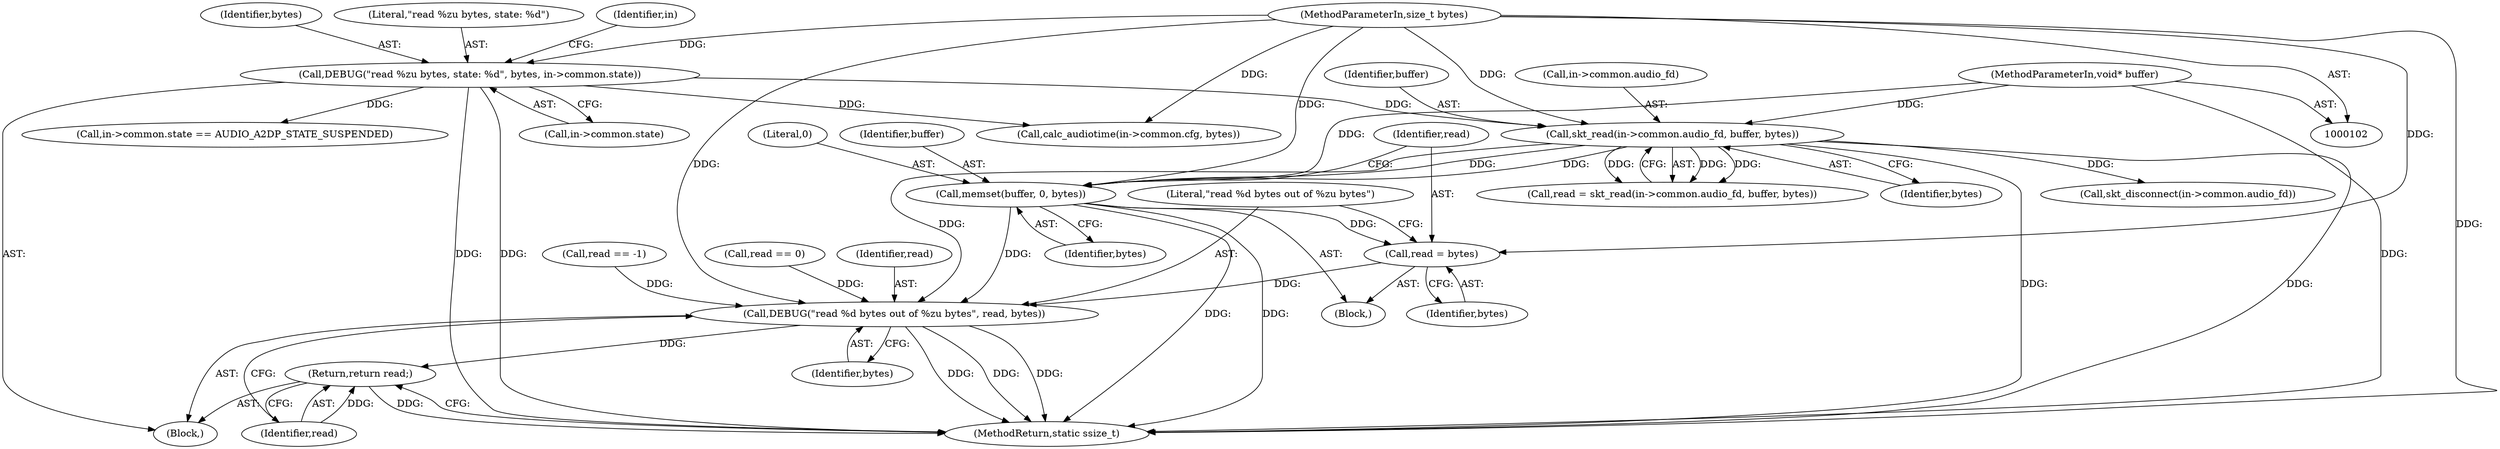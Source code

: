 digraph "0_Android_472271b153c5dc53c28beac55480a8d8434b2d5c_3@API" {
"1000260" [label="(Call,memset(buffer, 0, bytes))"];
"1000218" [label="(Call,skt_read(in->common.audio_fd, buffer, bytes))"];
"1000104" [label="(MethodParameterIn,void* buffer)"];
"1000114" [label="(Call,DEBUG(\"read %zu bytes, state: %d\", bytes, in->common.state))"];
"1000105" [label="(MethodParameterIn,size_t bytes)"];
"1000264" [label="(Call,read = bytes)"];
"1000267" [label="(Call,DEBUG(\"read %d bytes out of %zu bytes\", read, bytes))"];
"1000271" [label="(Return,return read;)"];
"1000224" [label="(Identifier,buffer)"];
"1000116" [label="(Identifier,bytes)"];
"1000227" [label="(Call,read == -1)"];
"1000267" [label="(Call,DEBUG(\"read %d bytes out of %zu bytes\", read, bytes))"];
"1000254" [label="(Call,read == 0)"];
"1000114" [label="(Call,DEBUG(\"read %zu bytes, state: %d\", bytes, in->common.state))"];
"1000265" [label="(Identifier,read)"];
"1000218" [label="(Call,skt_read(in->common.audio_fd, buffer, bytes))"];
"1000123" [label="(Call,in->common.state == AUDIO_A2DP_STATE_SUSPENDED)"];
"1000264" [label="(Call,read = bytes)"];
"1000115" [label="(Literal,\"read %zu bytes, state: %d\")"];
"1000257" [label="(Block,)"];
"1000261" [label="(Identifier,buffer)"];
"1000105" [label="(MethodParameterIn,size_t bytes)"];
"1000219" [label="(Call,in->common.audio_fd)"];
"1000266" [label="(Identifier,bytes)"];
"1000269" [label="(Identifier,read)"];
"1000272" [label="(Identifier,read)"];
"1000126" [label="(Identifier,in)"];
"1000117" [label="(Call,in->common.state)"];
"1000273" [label="(MethodReturn,static ssize_t)"];
"1000106" [label="(Block,)"];
"1000260" [label="(Call,memset(buffer, 0, bytes))"];
"1000271" [label="(Return,return read;)"];
"1000232" [label="(Call,skt_disconnect(in->common.audio_fd))"];
"1000268" [label="(Literal,\"read %d bytes out of %zu bytes\")"];
"1000225" [label="(Identifier,bytes)"];
"1000216" [label="(Call,read = skt_read(in->common.audio_fd, buffer, bytes))"];
"1000172" [label="(Call,calc_audiotime(in->common.cfg, bytes))"];
"1000262" [label="(Literal,0)"];
"1000270" [label="(Identifier,bytes)"];
"1000104" [label="(MethodParameterIn,void* buffer)"];
"1000263" [label="(Identifier,bytes)"];
"1000260" -> "1000257"  [label="AST: "];
"1000260" -> "1000263"  [label="CFG: "];
"1000261" -> "1000260"  [label="AST: "];
"1000262" -> "1000260"  [label="AST: "];
"1000263" -> "1000260"  [label="AST: "];
"1000265" -> "1000260"  [label="CFG: "];
"1000260" -> "1000273"  [label="DDG: "];
"1000260" -> "1000273"  [label="DDG: "];
"1000218" -> "1000260"  [label="DDG: "];
"1000218" -> "1000260"  [label="DDG: "];
"1000104" -> "1000260"  [label="DDG: "];
"1000105" -> "1000260"  [label="DDG: "];
"1000260" -> "1000264"  [label="DDG: "];
"1000260" -> "1000267"  [label="DDG: "];
"1000218" -> "1000216"  [label="AST: "];
"1000218" -> "1000225"  [label="CFG: "];
"1000219" -> "1000218"  [label="AST: "];
"1000224" -> "1000218"  [label="AST: "];
"1000225" -> "1000218"  [label="AST: "];
"1000216" -> "1000218"  [label="CFG: "];
"1000218" -> "1000273"  [label="DDG: "];
"1000218" -> "1000273"  [label="DDG: "];
"1000218" -> "1000216"  [label="DDG: "];
"1000218" -> "1000216"  [label="DDG: "];
"1000218" -> "1000216"  [label="DDG: "];
"1000104" -> "1000218"  [label="DDG: "];
"1000114" -> "1000218"  [label="DDG: "];
"1000105" -> "1000218"  [label="DDG: "];
"1000218" -> "1000232"  [label="DDG: "];
"1000218" -> "1000267"  [label="DDG: "];
"1000104" -> "1000102"  [label="AST: "];
"1000104" -> "1000273"  [label="DDG: "];
"1000114" -> "1000106"  [label="AST: "];
"1000114" -> "1000117"  [label="CFG: "];
"1000115" -> "1000114"  [label="AST: "];
"1000116" -> "1000114"  [label="AST: "];
"1000117" -> "1000114"  [label="AST: "];
"1000126" -> "1000114"  [label="CFG: "];
"1000114" -> "1000273"  [label="DDG: "];
"1000114" -> "1000273"  [label="DDG: "];
"1000105" -> "1000114"  [label="DDG: "];
"1000114" -> "1000123"  [label="DDG: "];
"1000114" -> "1000172"  [label="DDG: "];
"1000105" -> "1000102"  [label="AST: "];
"1000105" -> "1000273"  [label="DDG: "];
"1000105" -> "1000172"  [label="DDG: "];
"1000105" -> "1000264"  [label="DDG: "];
"1000105" -> "1000267"  [label="DDG: "];
"1000264" -> "1000257"  [label="AST: "];
"1000264" -> "1000266"  [label="CFG: "];
"1000265" -> "1000264"  [label="AST: "];
"1000266" -> "1000264"  [label="AST: "];
"1000268" -> "1000264"  [label="CFG: "];
"1000264" -> "1000267"  [label="DDG: "];
"1000267" -> "1000106"  [label="AST: "];
"1000267" -> "1000270"  [label="CFG: "];
"1000268" -> "1000267"  [label="AST: "];
"1000269" -> "1000267"  [label="AST: "];
"1000270" -> "1000267"  [label="AST: "];
"1000272" -> "1000267"  [label="CFG: "];
"1000267" -> "1000273"  [label="DDG: "];
"1000267" -> "1000273"  [label="DDG: "];
"1000267" -> "1000273"  [label="DDG: "];
"1000254" -> "1000267"  [label="DDG: "];
"1000227" -> "1000267"  [label="DDG: "];
"1000267" -> "1000271"  [label="DDG: "];
"1000271" -> "1000106"  [label="AST: "];
"1000271" -> "1000272"  [label="CFG: "];
"1000272" -> "1000271"  [label="AST: "];
"1000273" -> "1000271"  [label="CFG: "];
"1000271" -> "1000273"  [label="DDG: "];
"1000272" -> "1000271"  [label="DDG: "];
}
